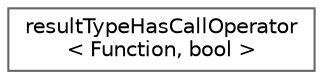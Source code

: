 digraph "类继承关系图"
{
 // LATEX_PDF_SIZE
  bgcolor="transparent";
  edge [fontname=Helvetica,fontsize=10,labelfontname=Helvetica,labelfontsize=10];
  node [fontname=Helvetica,fontsize=10,shape=box,height=0.2,width=0.4];
  rankdir="LR";
  Node0 [id="Node000000",label="resultTypeHasCallOperator\l\< Function, bool \>",height=0.2,width=0.4,color="grey40", fillcolor="white", style="filled",URL="$struct_async_1_1result_type_has_call_operator.html",tooltip=" "];
}
